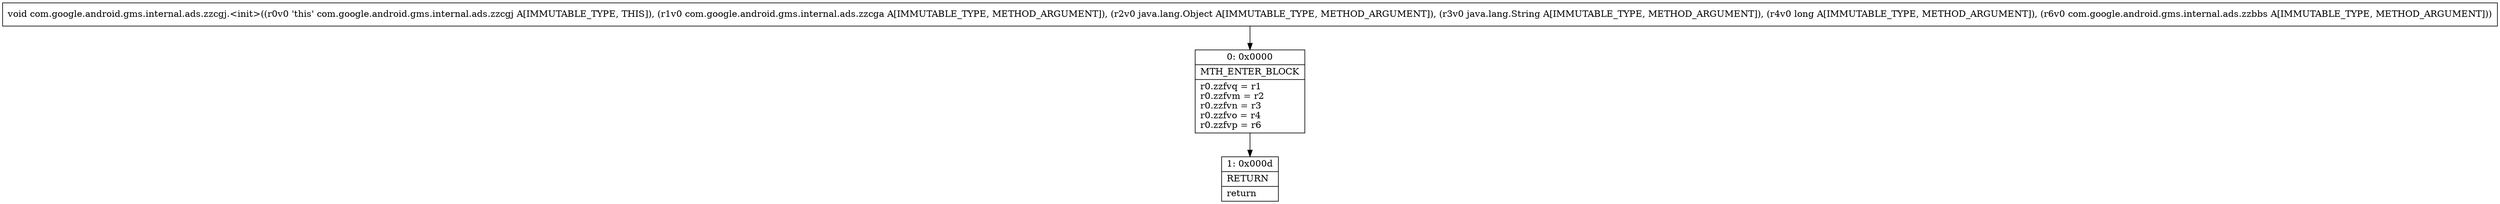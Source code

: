 digraph "CFG forcom.google.android.gms.internal.ads.zzcgj.\<init\>(Lcom\/google\/android\/gms\/internal\/ads\/zzcga;Ljava\/lang\/Object;Ljava\/lang\/String;JLcom\/google\/android\/gms\/internal\/ads\/zzbbs;)V" {
Node_0 [shape=record,label="{0\:\ 0x0000|MTH_ENTER_BLOCK\l|r0.zzfvq = r1\lr0.zzfvm = r2\lr0.zzfvn = r3\lr0.zzfvo = r4\lr0.zzfvp = r6\l}"];
Node_1 [shape=record,label="{1\:\ 0x000d|RETURN\l|return\l}"];
MethodNode[shape=record,label="{void com.google.android.gms.internal.ads.zzcgj.\<init\>((r0v0 'this' com.google.android.gms.internal.ads.zzcgj A[IMMUTABLE_TYPE, THIS]), (r1v0 com.google.android.gms.internal.ads.zzcga A[IMMUTABLE_TYPE, METHOD_ARGUMENT]), (r2v0 java.lang.Object A[IMMUTABLE_TYPE, METHOD_ARGUMENT]), (r3v0 java.lang.String A[IMMUTABLE_TYPE, METHOD_ARGUMENT]), (r4v0 long A[IMMUTABLE_TYPE, METHOD_ARGUMENT]), (r6v0 com.google.android.gms.internal.ads.zzbbs A[IMMUTABLE_TYPE, METHOD_ARGUMENT])) }"];
MethodNode -> Node_0;
Node_0 -> Node_1;
}

